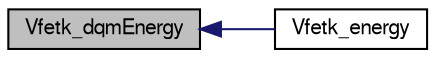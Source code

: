 digraph "Vfetk_dqmEnergy"
{
  edge [fontname="FreeSans",fontsize="10",labelfontname="FreeSans",labelfontsize="10"];
  node [fontname="FreeSans",fontsize="10",shape=record];
  rankdir="LR";
  Node1 [label="Vfetk_dqmEnergy",height=0.2,width=0.4,color="black", fillcolor="grey75", style="filled" fontcolor="black"];
  Node1 -> Node2 [dir="back",color="midnightblue",fontsize="10",style="solid",fontname="FreeSans"];
  Node2 [label="Vfetk_energy",height=0.2,width=0.4,color="black", fillcolor="white", style="filled",URL="$group___vfetk.html#ga3f3d1cae1750599794eb65d4db989cdd",tooltip="Return the total electrostatic energy."];
}

